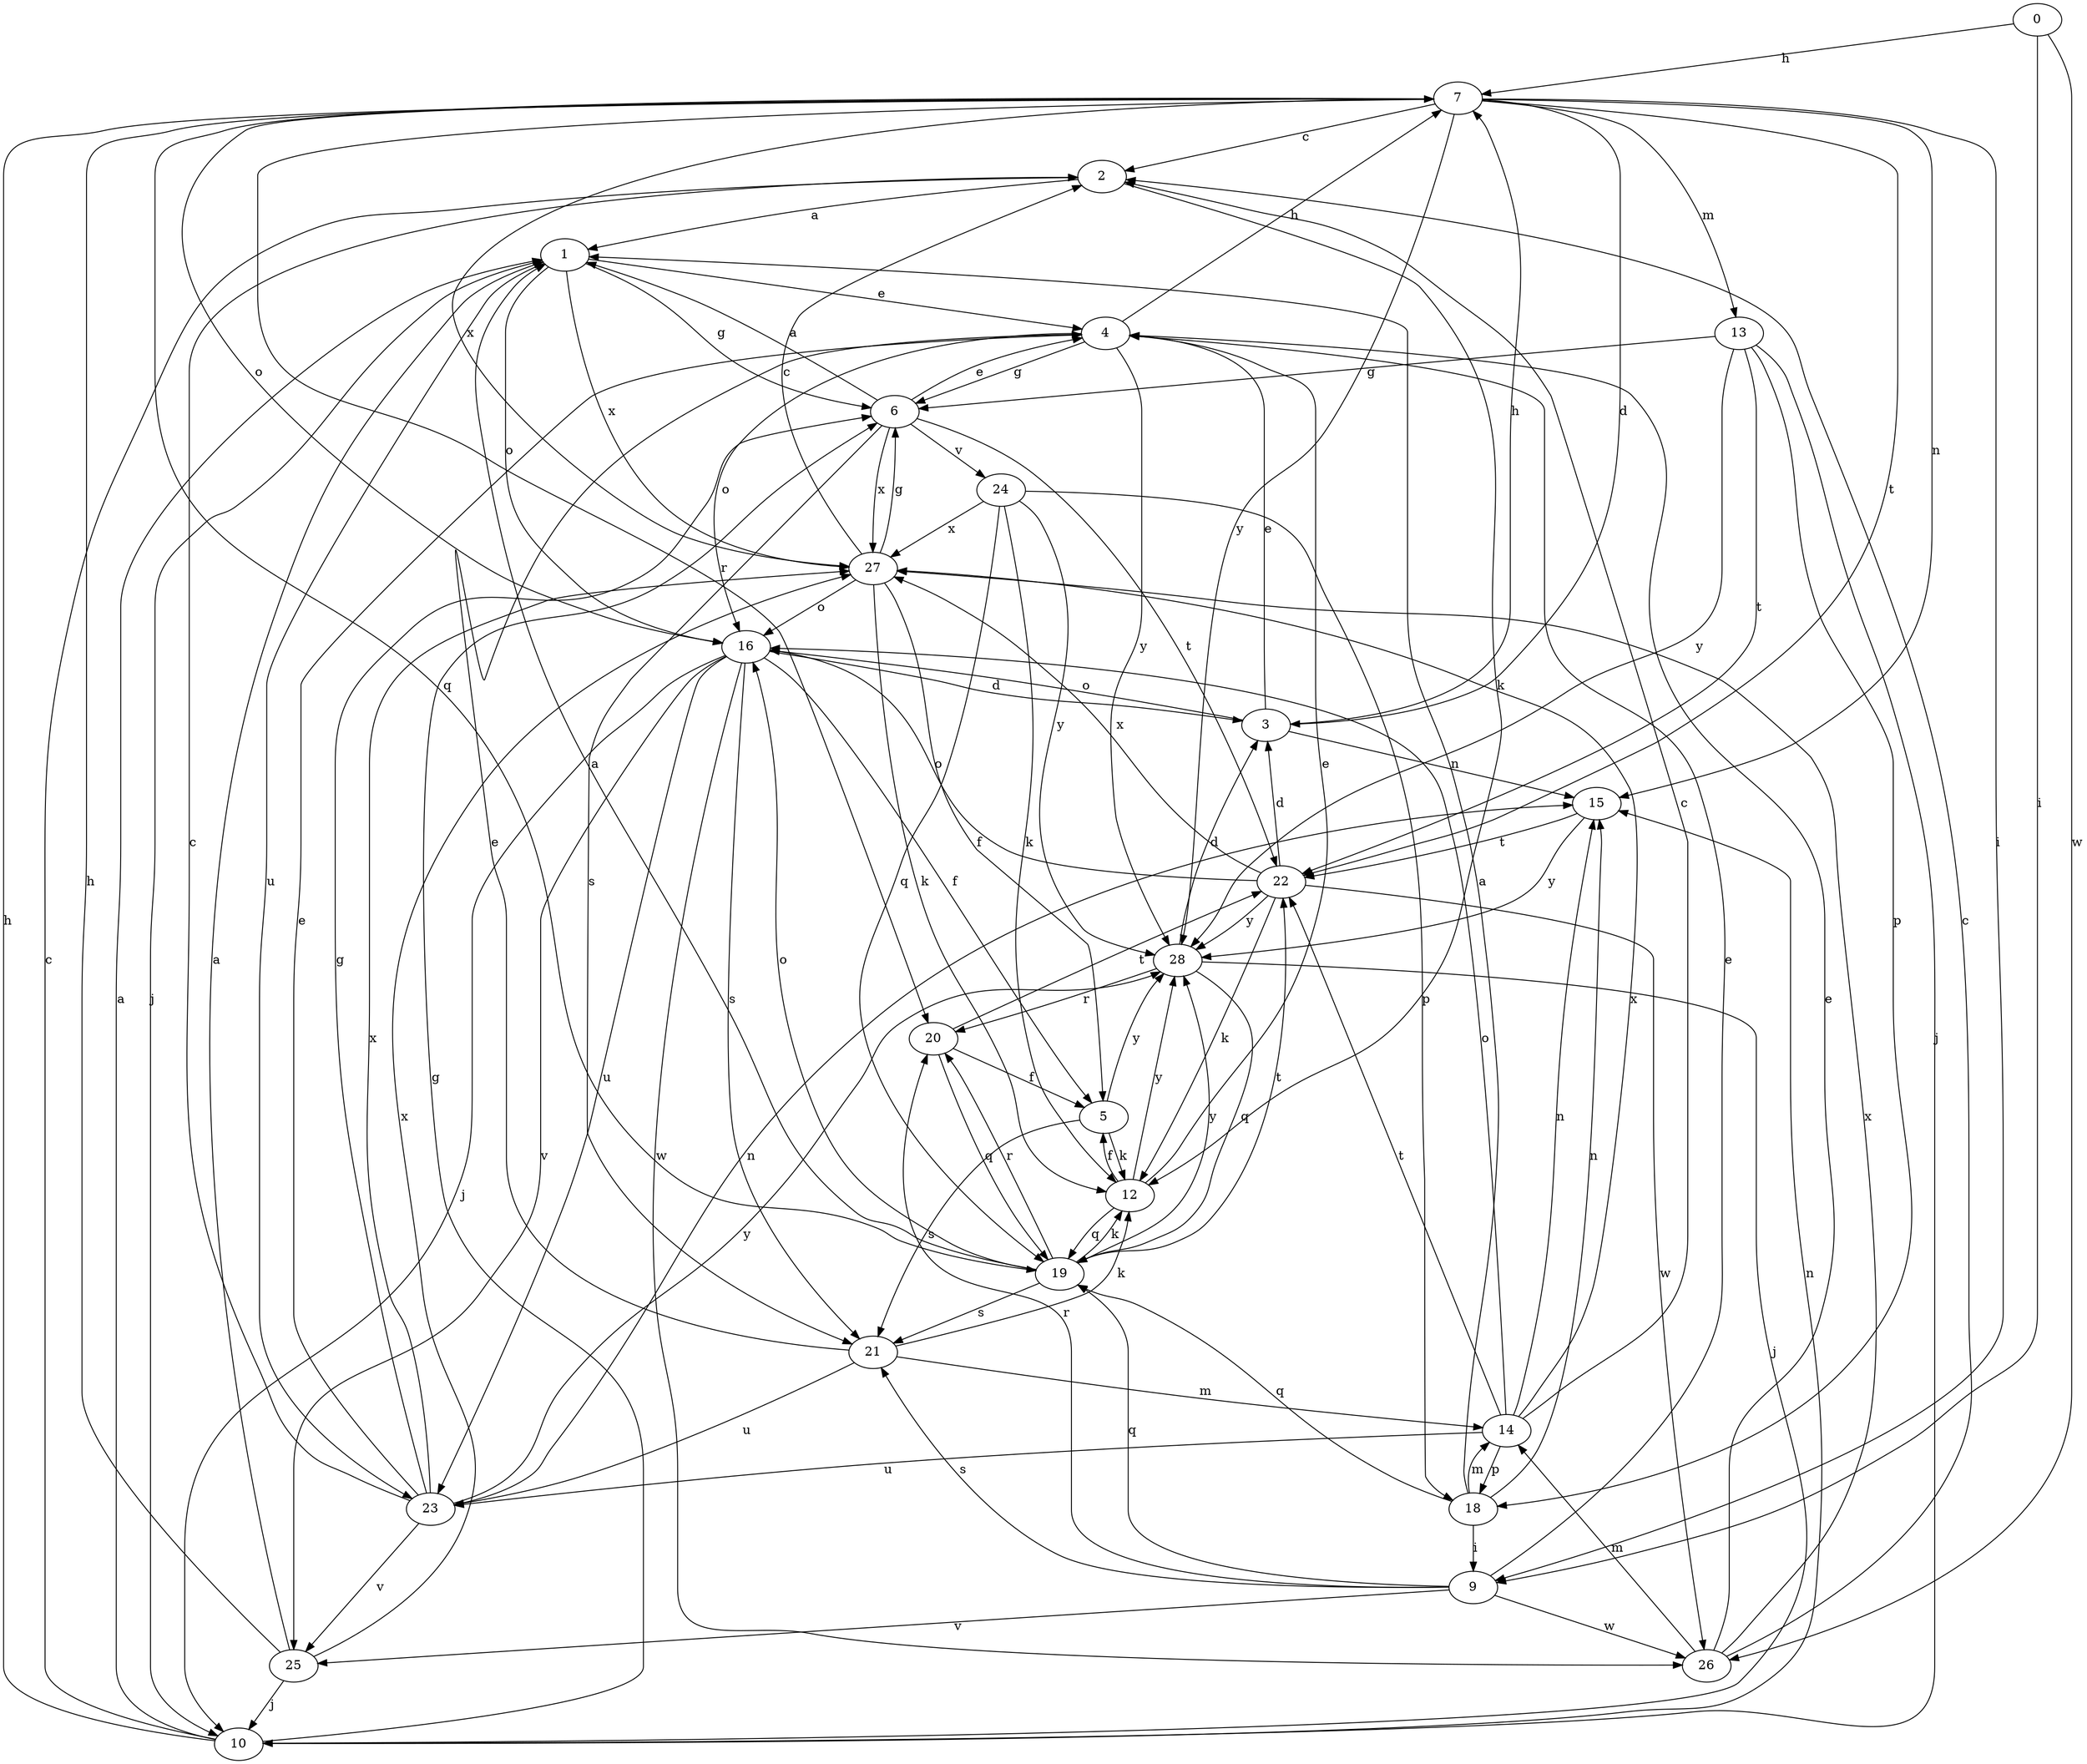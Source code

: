 strict digraph  {
0;
1;
2;
3;
4;
5;
6;
7;
9;
10;
12;
13;
14;
15;
16;
18;
19;
20;
21;
22;
23;
24;
25;
26;
27;
28;
0 -> 7  [label=h];
0 -> 9  [label=i];
0 -> 26  [label=w];
1 -> 4  [label=e];
1 -> 6  [label=g];
1 -> 10  [label=j];
1 -> 16  [label=o];
1 -> 23  [label=u];
1 -> 27  [label=x];
2 -> 1  [label=a];
2 -> 12  [label=k];
3 -> 4  [label=e];
3 -> 7  [label=h];
3 -> 15  [label=n];
3 -> 16  [label=o];
4 -> 6  [label=g];
4 -> 7  [label=h];
4 -> 16  [label=o];
4 -> 28  [label=y];
5 -> 12  [label=k];
5 -> 21  [label=s];
5 -> 28  [label=y];
6 -> 1  [label=a];
6 -> 4  [label=e];
6 -> 21  [label=s];
6 -> 22  [label=t];
6 -> 24  [label=v];
6 -> 27  [label=x];
7 -> 2  [label=c];
7 -> 3  [label=d];
7 -> 9  [label=i];
7 -> 13  [label=m];
7 -> 15  [label=n];
7 -> 16  [label=o];
7 -> 19  [label=q];
7 -> 20  [label=r];
7 -> 22  [label=t];
7 -> 27  [label=x];
7 -> 28  [label=y];
9 -> 4  [label=e];
9 -> 19  [label=q];
9 -> 20  [label=r];
9 -> 21  [label=s];
9 -> 25  [label=v];
9 -> 26  [label=w];
10 -> 1  [label=a];
10 -> 2  [label=c];
10 -> 6  [label=g];
10 -> 7  [label=h];
10 -> 15  [label=n];
12 -> 4  [label=e];
12 -> 5  [label=f];
12 -> 19  [label=q];
12 -> 28  [label=y];
13 -> 6  [label=g];
13 -> 10  [label=j];
13 -> 18  [label=p];
13 -> 22  [label=t];
13 -> 28  [label=y];
14 -> 2  [label=c];
14 -> 15  [label=n];
14 -> 16  [label=o];
14 -> 18  [label=p];
14 -> 22  [label=t];
14 -> 23  [label=u];
14 -> 27  [label=x];
15 -> 22  [label=t];
15 -> 28  [label=y];
16 -> 3  [label=d];
16 -> 5  [label=f];
16 -> 10  [label=j];
16 -> 21  [label=s];
16 -> 23  [label=u];
16 -> 25  [label=v];
16 -> 26  [label=w];
18 -> 1  [label=a];
18 -> 9  [label=i];
18 -> 14  [label=m];
18 -> 15  [label=n];
18 -> 19  [label=q];
19 -> 1  [label=a];
19 -> 12  [label=k];
19 -> 16  [label=o];
19 -> 20  [label=r];
19 -> 21  [label=s];
19 -> 22  [label=t];
19 -> 28  [label=y];
20 -> 5  [label=f];
20 -> 19  [label=q];
20 -> 22  [label=t];
21 -> 4  [label=e];
21 -> 12  [label=k];
21 -> 14  [label=m];
21 -> 23  [label=u];
22 -> 3  [label=d];
22 -> 12  [label=k];
22 -> 16  [label=o];
22 -> 26  [label=w];
22 -> 27  [label=x];
22 -> 28  [label=y];
23 -> 2  [label=c];
23 -> 4  [label=e];
23 -> 6  [label=g];
23 -> 15  [label=n];
23 -> 25  [label=v];
23 -> 27  [label=x];
23 -> 28  [label=y];
24 -> 12  [label=k];
24 -> 18  [label=p];
24 -> 19  [label=q];
24 -> 27  [label=x];
24 -> 28  [label=y];
25 -> 1  [label=a];
25 -> 7  [label=h];
25 -> 10  [label=j];
25 -> 27  [label=x];
26 -> 2  [label=c];
26 -> 4  [label=e];
26 -> 14  [label=m];
26 -> 27  [label=x];
27 -> 2  [label=c];
27 -> 5  [label=f];
27 -> 6  [label=g];
27 -> 12  [label=k];
27 -> 16  [label=o];
28 -> 3  [label=d];
28 -> 10  [label=j];
28 -> 19  [label=q];
28 -> 20  [label=r];
}
